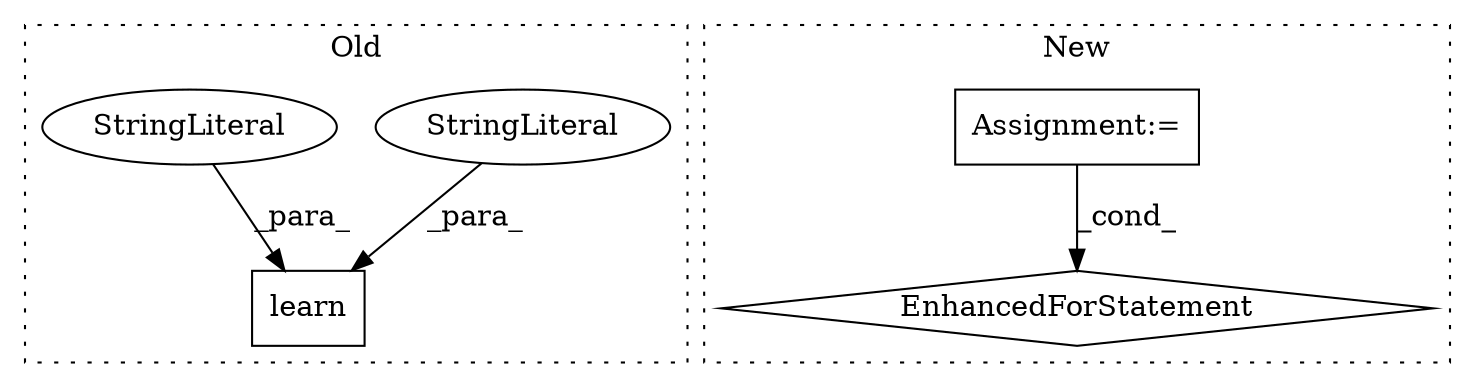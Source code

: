 digraph G {
subgraph cluster0 {
1 [label="learn" a="32" s="713,827" l="6,1" shape="box"];
3 [label="StringLiteral" a="45" s="719" l="14" shape="ellipse"];
4 [label="StringLiteral" a="45" s="734" l="74" shape="ellipse"];
label = "Old";
style="dotted";
}
subgraph cluster1 {
2 [label="EnhancedForStatement" a="70" s="2976,3098" l="53,2" shape="diamond"];
5 [label="Assignment:=" a="7" s="693" l="1" shape="box"];
label = "New";
style="dotted";
}
3 -> 1 [label="_para_"];
4 -> 1 [label="_para_"];
5 -> 2 [label="_cond_"];
}